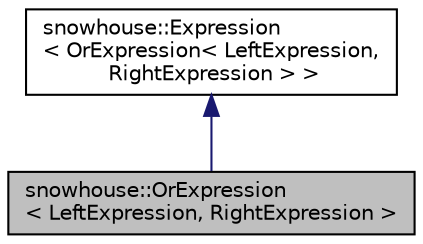 digraph "snowhouse::OrExpression&lt; LeftExpression, RightExpression &gt;"
{
 // INTERACTIVE_SVG=YES
  edge [fontname="Helvetica",fontsize="10",labelfontname="Helvetica",labelfontsize="10"];
  node [fontname="Helvetica",fontsize="10",shape=record];
  Node2 [label="snowhouse::OrExpression\l\< LeftExpression, RightExpression \>",height=0.2,width=0.4,color="black", fillcolor="grey75", style="filled", fontcolor="black"];
  Node3 -> Node2 [dir="back",color="midnightblue",fontsize="10",style="solid",fontname="Helvetica"];
  Node3 [label="snowhouse::Expression\l\< OrExpression\< LeftExpression,\l RightExpression \> \>",height=0.2,width=0.4,color="black", fillcolor="white", style="filled",URL="$structsnowhouse_1_1Expression.html"];
}
